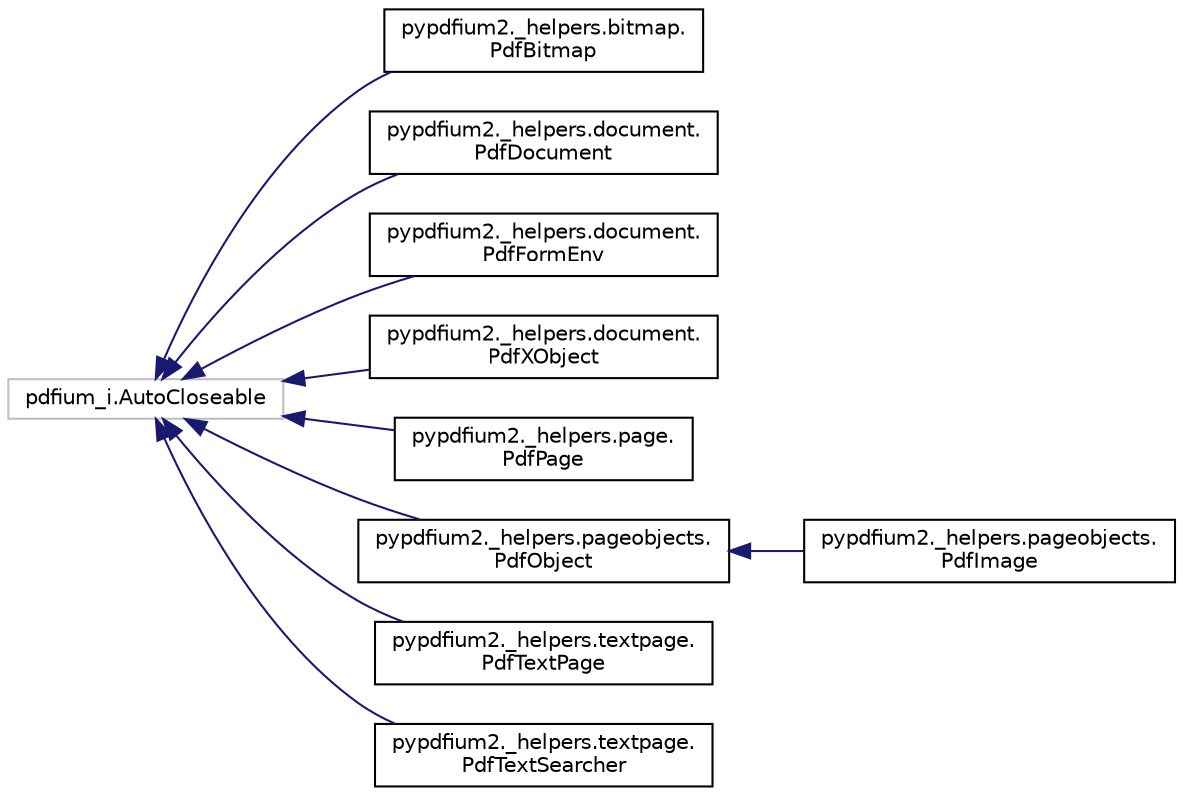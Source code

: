 digraph "Graphical Class Hierarchy"
{
 // LATEX_PDF_SIZE
  edge [fontname="Helvetica",fontsize="10",labelfontname="Helvetica",labelfontsize="10"];
  node [fontname="Helvetica",fontsize="10",shape=record];
  rankdir="LR";
  Node2081 [label="pdfium_i.AutoCloseable",height=0.2,width=0.4,color="grey75", fillcolor="white", style="filled",tooltip=" "];
  Node2081 -> Node0 [dir="back",color="midnightblue",fontsize="10",style="solid",fontname="Helvetica"];
  Node0 [label="pypdfium2._helpers.bitmap.\lPdfBitmap",height=0.2,width=0.4,color="black", fillcolor="white", style="filled",URL="$classpypdfium2_1_1__helpers_1_1bitmap_1_1PdfBitmap.html",tooltip=" "];
  Node2081 -> Node2083 [dir="back",color="midnightblue",fontsize="10",style="solid",fontname="Helvetica"];
  Node2083 [label="pypdfium2._helpers.document.\lPdfDocument",height=0.2,width=0.4,color="black", fillcolor="white", style="filled",URL="$classpypdfium2_1_1__helpers_1_1document_1_1PdfDocument.html",tooltip=" "];
  Node2081 -> Node2084 [dir="back",color="midnightblue",fontsize="10",style="solid",fontname="Helvetica"];
  Node2084 [label="pypdfium2._helpers.document.\lPdfFormEnv",height=0.2,width=0.4,color="black", fillcolor="white", style="filled",URL="$classpypdfium2_1_1__helpers_1_1document_1_1PdfFormEnv.html",tooltip=" "];
  Node2081 -> Node2085 [dir="back",color="midnightblue",fontsize="10",style="solid",fontname="Helvetica"];
  Node2085 [label="pypdfium2._helpers.document.\lPdfXObject",height=0.2,width=0.4,color="black", fillcolor="white", style="filled",URL="$classpypdfium2_1_1__helpers_1_1document_1_1PdfXObject.html",tooltip=" "];
  Node2081 -> Node2086 [dir="back",color="midnightblue",fontsize="10",style="solid",fontname="Helvetica"];
  Node2086 [label="pypdfium2._helpers.page.\lPdfPage",height=0.2,width=0.4,color="black", fillcolor="white", style="filled",URL="$classpypdfium2_1_1__helpers_1_1page_1_1PdfPage.html",tooltip=" "];
  Node2081 -> Node2087 [dir="back",color="midnightblue",fontsize="10",style="solid",fontname="Helvetica"];
  Node2087 [label="pypdfium2._helpers.pageobjects.\lPdfObject",height=0.2,width=0.4,color="black", fillcolor="white", style="filled",URL="$classpypdfium2_1_1__helpers_1_1pageobjects_1_1PdfObject.html",tooltip=" "];
  Node2087 -> Node2088 [dir="back",color="midnightblue",fontsize="10",style="solid",fontname="Helvetica"];
  Node2088 [label="pypdfium2._helpers.pageobjects.\lPdfImage",height=0.2,width=0.4,color="black", fillcolor="white", style="filled",URL="$classpypdfium2_1_1__helpers_1_1pageobjects_1_1PdfImage.html",tooltip=" "];
  Node2081 -> Node2089 [dir="back",color="midnightblue",fontsize="10",style="solid",fontname="Helvetica"];
  Node2089 [label="pypdfium2._helpers.textpage.\lPdfTextPage",height=0.2,width=0.4,color="black", fillcolor="white", style="filled",URL="$classpypdfium2_1_1__helpers_1_1textpage_1_1PdfTextPage.html",tooltip=" "];
  Node2081 -> Node2090 [dir="back",color="midnightblue",fontsize="10",style="solid",fontname="Helvetica"];
  Node2090 [label="pypdfium2._helpers.textpage.\lPdfTextSearcher",height=0.2,width=0.4,color="black", fillcolor="white", style="filled",URL="$classpypdfium2_1_1__helpers_1_1textpage_1_1PdfTextSearcher.html",tooltip=" "];
}
